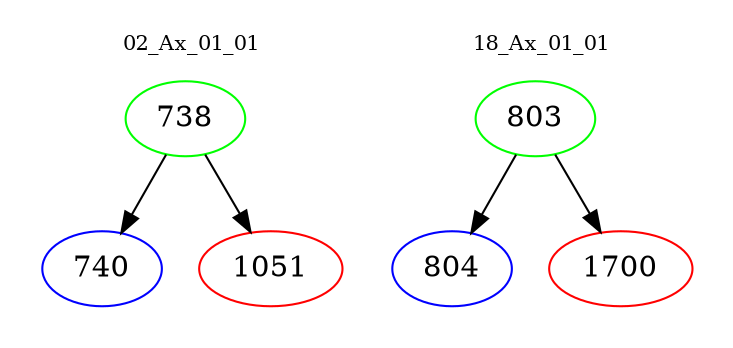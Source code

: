 digraph{
subgraph cluster_0 {
color = white
label = "02_Ax_01_01";
fontsize=10;
T0_738 [label="738", color="green"]
T0_738 -> T0_740 [color="black"]
T0_740 [label="740", color="blue"]
T0_738 -> T0_1051 [color="black"]
T0_1051 [label="1051", color="red"]
}
subgraph cluster_1 {
color = white
label = "18_Ax_01_01";
fontsize=10;
T1_803 [label="803", color="green"]
T1_803 -> T1_804 [color="black"]
T1_804 [label="804", color="blue"]
T1_803 -> T1_1700 [color="black"]
T1_1700 [label="1700", color="red"]
}
}
